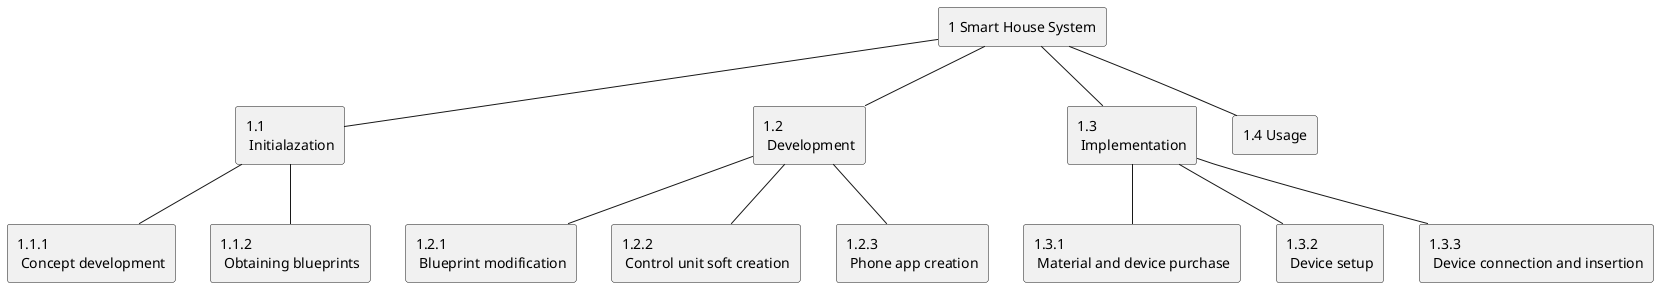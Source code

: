 @startuml lifetime

agent "1 Smart House System" as m

agent "1.1 \n Initialazation" as 1
m -- 1

agent "1.1.1 \n Concept development" as 11
1 -- 11

agent "1.1.2 \n Obtaining blueprints" as 12
1 -- 12

agent "1.2 \n Development" as 2
m -- 2

agent "1.2.1 \n Blueprint modification" as 21
2 -- 21

agent "1.2.2 \n Control unit soft creation" as 22
2 -- 22

agent "1.2.3 \n Phone app creation" as 23
2 -- 23

agent "1.3 \n Implementation" as 3
m -- 3

agent "1.3.1 \n Material and device purchase" as 31
3 -- 31

agent "1.3.2 \n Device setup" as 32
3 -- 32

agent "1.3.3 \n Device connection and insertion" as 33
3 -- 33

agent "1.4 Usage" as 4
m -- 4

@enduml